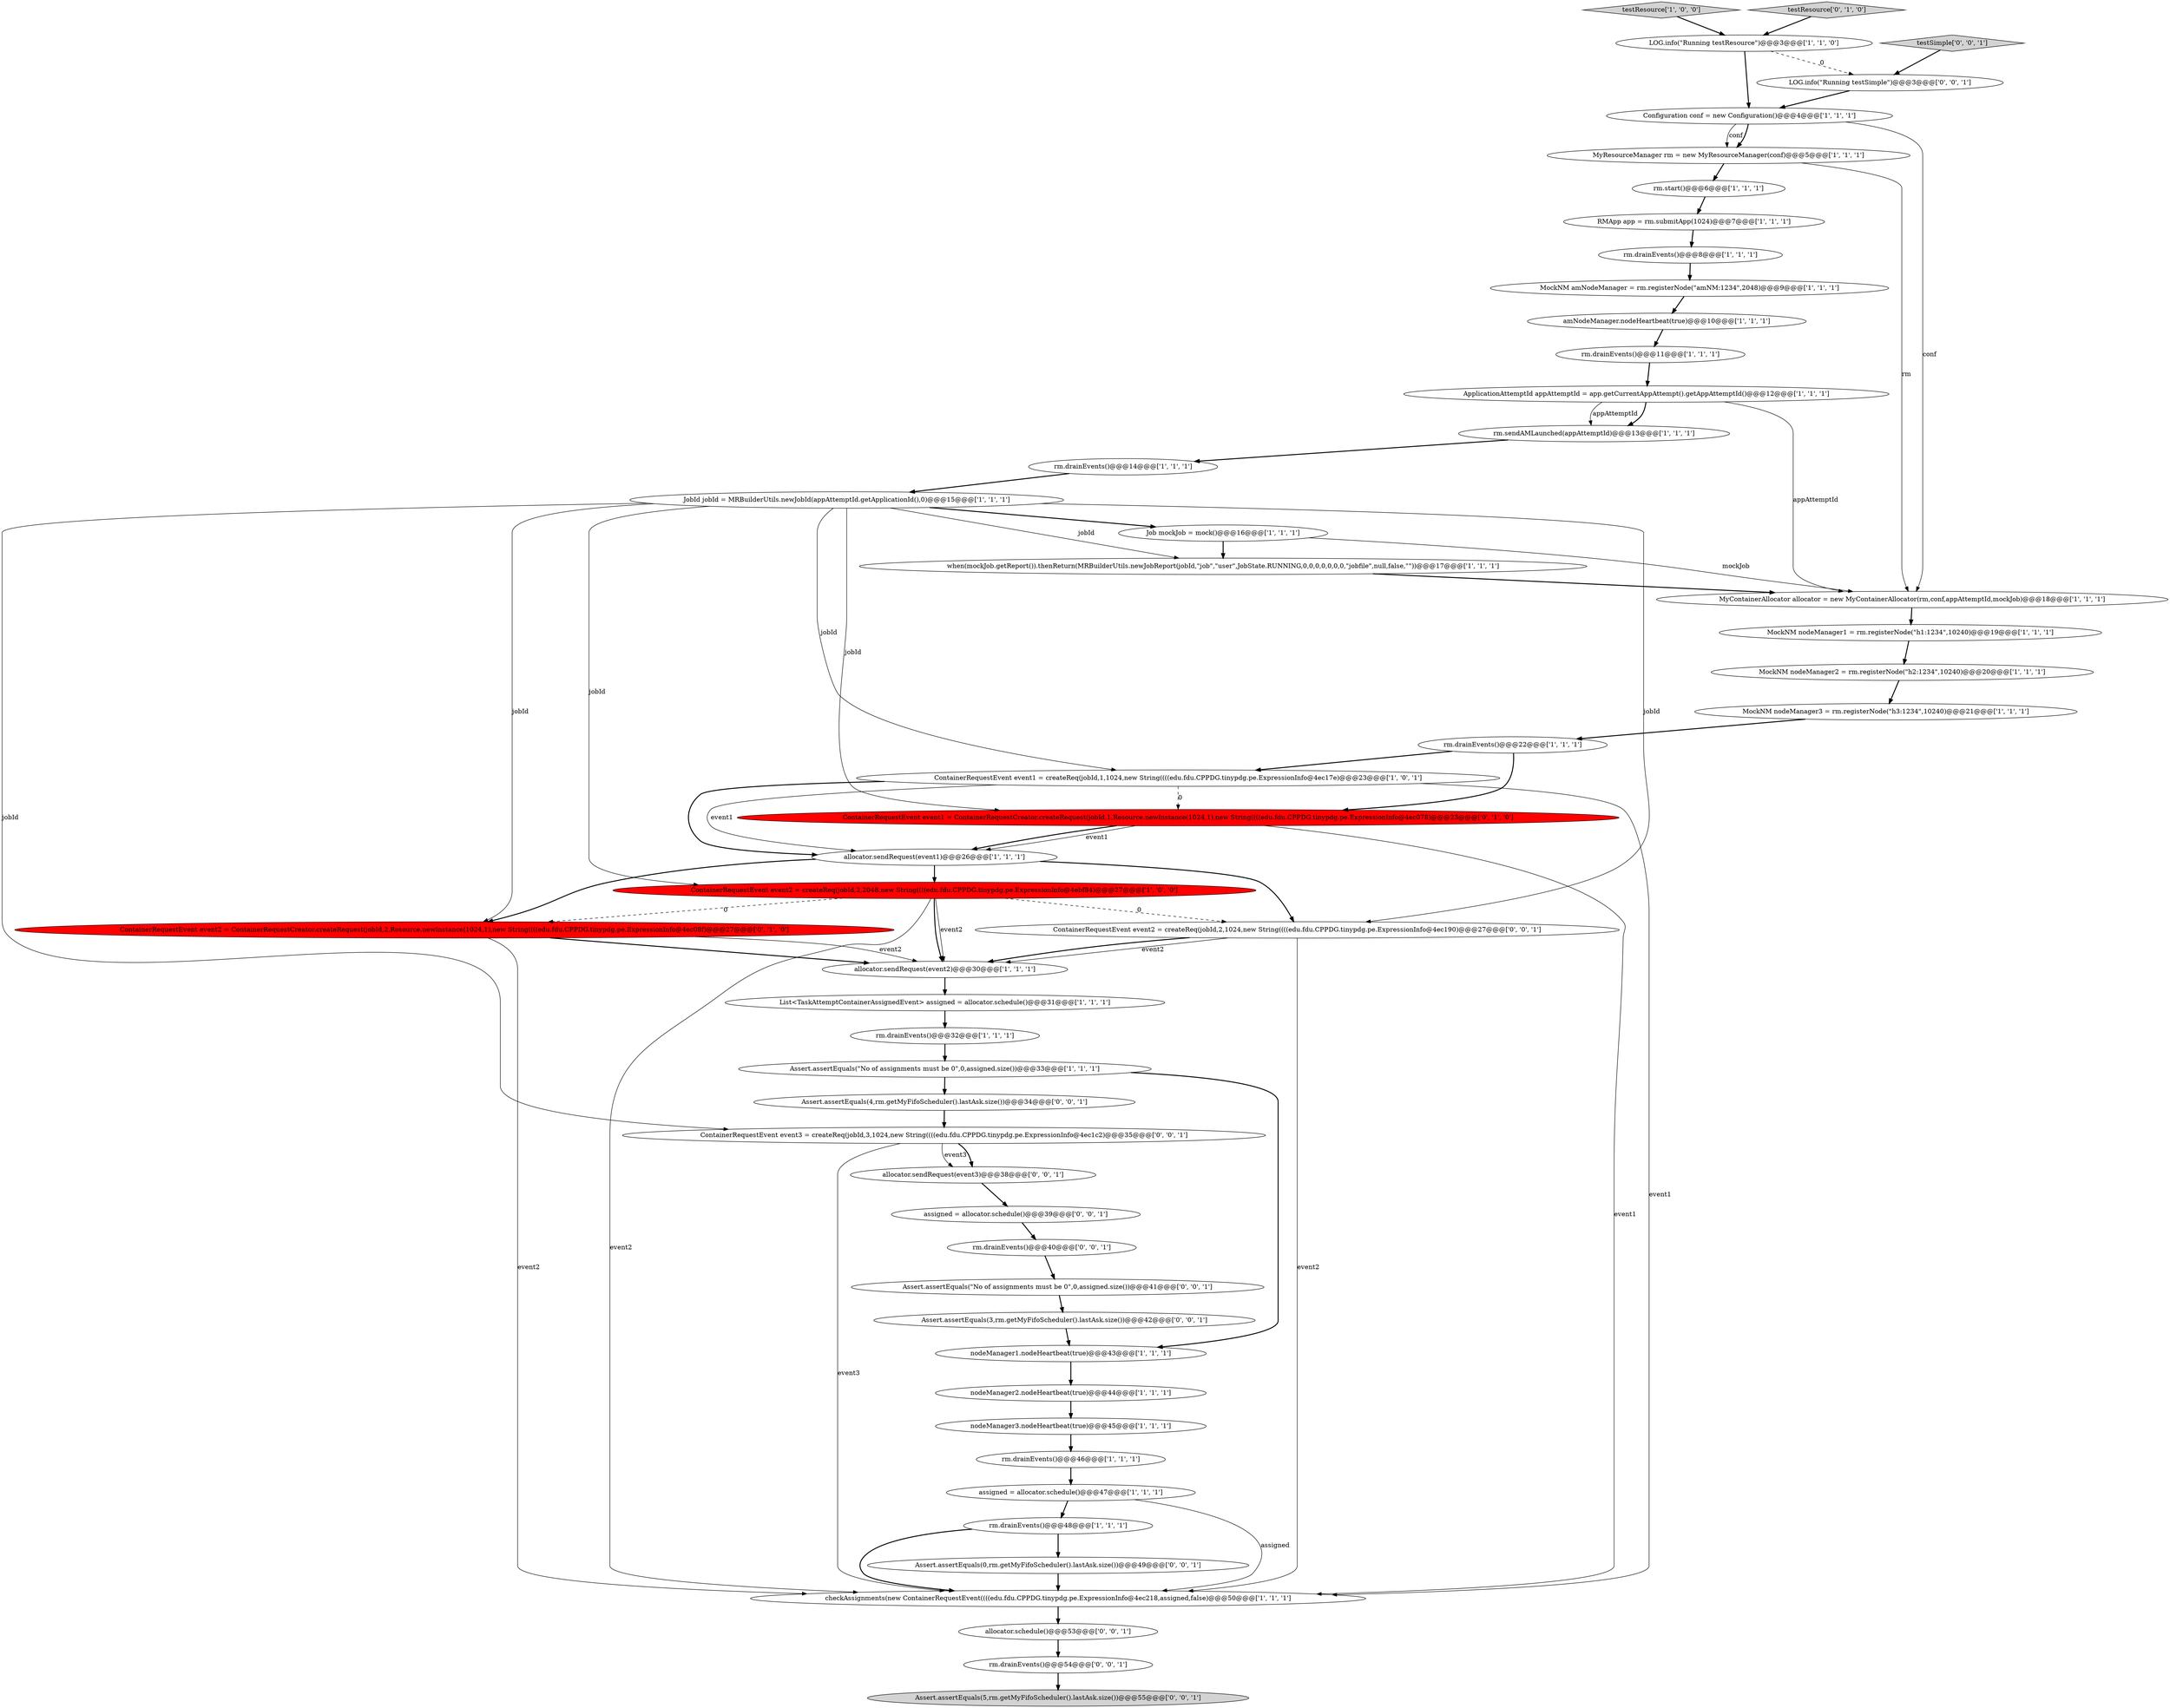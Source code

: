 digraph {
38 [style = filled, label = "Assert.assertEquals(5,rm.getMyFifoScheduler().lastAsk.size())@@@55@@@['0', '0', '1']", fillcolor = lightgray, shape = ellipse image = "AAA0AAABBB3BBB"];
13 [style = filled, label = "rm.drainEvents()@@@8@@@['1', '1', '1']", fillcolor = white, shape = ellipse image = "AAA0AAABBB1BBB"];
31 [style = filled, label = "rm.drainEvents()@@@14@@@['1', '1', '1']", fillcolor = white, shape = ellipse image = "AAA0AAABBB1BBB"];
43 [style = filled, label = "allocator.sendRequest(event3)@@@38@@@['0', '0', '1']", fillcolor = white, shape = ellipse image = "AAA0AAABBB3BBB"];
39 [style = filled, label = "ContainerRequestEvent event2 = createReq(jobId,2,1024,new String((((edu.fdu.CPPDG.tinypdg.pe.ExpressionInfo@4ec190)@@@27@@@['0', '0', '1']", fillcolor = white, shape = ellipse image = "AAA0AAABBB3BBB"];
1 [style = filled, label = "Assert.assertEquals(\"No of assignments must be 0\",0,assigned.size())@@@33@@@['1', '1', '1']", fillcolor = white, shape = ellipse image = "AAA0AAABBB1BBB"];
28 [style = filled, label = "rm.drainEvents()@@@32@@@['1', '1', '1']", fillcolor = white, shape = ellipse image = "AAA0AAABBB1BBB"];
36 [style = filled, label = "ContainerRequestEvent event2 = ContainerRequestCreator.createRequest(jobId,2,Resource.newInstance(1024,1),new String((((edu.fdu.CPPDG.tinypdg.pe.ExpressionInfo@4ec08f)@@@27@@@['0', '1', '0']", fillcolor = red, shape = ellipse image = "AAA1AAABBB2BBB"];
14 [style = filled, label = "JobId jobId = MRBuilderUtils.newJobId(appAttemptId.getApplicationId(),0)@@@15@@@['1', '1', '1']", fillcolor = white, shape = ellipse image = "AAA0AAABBB1BBB"];
12 [style = filled, label = "MockNM nodeManager1 = rm.registerNode(\"h1:1234\",10240)@@@19@@@['1', '1', '1']", fillcolor = white, shape = ellipse image = "AAA0AAABBB1BBB"];
17 [style = filled, label = "List<TaskAttemptContainerAssignedEvent> assigned = allocator.schedule()@@@31@@@['1', '1', '1']", fillcolor = white, shape = ellipse image = "AAA0AAABBB1BBB"];
22 [style = filled, label = "rm.drainEvents()@@@46@@@['1', '1', '1']", fillcolor = white, shape = ellipse image = "AAA0AAABBB1BBB"];
25 [style = filled, label = "rm.sendAMLaunched(appAttemptId)@@@13@@@['1', '1', '1']", fillcolor = white, shape = ellipse image = "AAA0AAABBB1BBB"];
9 [style = filled, label = "LOG.info(\"Running testResource\")@@@3@@@['1', '1', '0']", fillcolor = white, shape = ellipse image = "AAA0AAABBB1BBB"];
23 [style = filled, label = "ApplicationAttemptId appAttemptId = app.getCurrentAppAttempt().getAppAttemptId()@@@12@@@['1', '1', '1']", fillcolor = white, shape = ellipse image = "AAA0AAABBB1BBB"];
26 [style = filled, label = "rm.drainEvents()@@@22@@@['1', '1', '1']", fillcolor = white, shape = ellipse image = "AAA0AAABBB1BBB"];
41 [style = filled, label = "ContainerRequestEvent event3 = createReq(jobId,3,1024,new String((((edu.fdu.CPPDG.tinypdg.pe.ExpressionInfo@4ec1c2)@@@35@@@['0', '0', '1']", fillcolor = white, shape = ellipse image = "AAA0AAABBB3BBB"];
49 [style = filled, label = "rm.drainEvents()@@@54@@@['0', '0', '1']", fillcolor = white, shape = ellipse image = "AAA0AAABBB3BBB"];
34 [style = filled, label = "testResource['1', '0', '0']", fillcolor = lightgray, shape = diamond image = "AAA0AAABBB1BBB"];
7 [style = filled, label = "MyContainerAllocator allocator = new MyContainerAllocator(rm,conf,appAttemptId,mockJob)@@@18@@@['1', '1', '1']", fillcolor = white, shape = ellipse image = "AAA0AAABBB1BBB"];
11 [style = filled, label = "amNodeManager.nodeHeartbeat(true)@@@10@@@['1', '1', '1']", fillcolor = white, shape = ellipse image = "AAA0AAABBB1BBB"];
46 [style = filled, label = "allocator.schedule()@@@53@@@['0', '0', '1']", fillcolor = white, shape = ellipse image = "AAA0AAABBB3BBB"];
3 [style = filled, label = "assigned = allocator.schedule()@@@47@@@['1', '1', '1']", fillcolor = white, shape = ellipse image = "AAA0AAABBB1BBB"];
51 [style = filled, label = "testSimple['0', '0', '1']", fillcolor = lightgray, shape = diamond image = "AAA0AAABBB3BBB"];
16 [style = filled, label = "nodeManager2.nodeHeartbeat(true)@@@44@@@['1', '1', '1']", fillcolor = white, shape = ellipse image = "AAA0AAABBB1BBB"];
20 [style = filled, label = "Job mockJob = mock()@@@16@@@['1', '1', '1']", fillcolor = white, shape = ellipse image = "AAA0AAABBB1BBB"];
5 [style = filled, label = "allocator.sendRequest(event2)@@@30@@@['1', '1', '1']", fillcolor = white, shape = ellipse image = "AAA0AAABBB1BBB"];
2 [style = filled, label = "nodeManager1.nodeHeartbeat(true)@@@43@@@['1', '1', '1']", fillcolor = white, shape = ellipse image = "AAA0AAABBB1BBB"];
48 [style = filled, label = "Assert.assertEquals(0,rm.getMyFifoScheduler().lastAsk.size())@@@49@@@['0', '0', '1']", fillcolor = white, shape = ellipse image = "AAA0AAABBB3BBB"];
15 [style = filled, label = "MockNM amNodeManager = rm.registerNode(\"amNM:1234\",2048)@@@9@@@['1', '1', '1']", fillcolor = white, shape = ellipse image = "AAA0AAABBB1BBB"];
35 [style = filled, label = "ContainerRequestEvent event1 = ContainerRequestCreator.createRequest(jobId,1,Resource.newInstance(1024,1),new String((((edu.fdu.CPPDG.tinypdg.pe.ExpressionInfo@4ec078)@@@23@@@['0', '1', '0']", fillcolor = red, shape = ellipse image = "AAA1AAABBB2BBB"];
18 [style = filled, label = "rm.drainEvents()@@@11@@@['1', '1', '1']", fillcolor = white, shape = ellipse image = "AAA0AAABBB1BBB"];
19 [style = filled, label = "MockNM nodeManager3 = rm.registerNode(\"h3:1234\",10240)@@@21@@@['1', '1', '1']", fillcolor = white, shape = ellipse image = "AAA0AAABBB1BBB"];
29 [style = filled, label = "rm.start()@@@6@@@['1', '1', '1']", fillcolor = white, shape = ellipse image = "AAA0AAABBB1BBB"];
44 [style = filled, label = "assigned = allocator.schedule()@@@39@@@['0', '0', '1']", fillcolor = white, shape = ellipse image = "AAA0AAABBB3BBB"];
10 [style = filled, label = "Configuration conf = new Configuration()@@@4@@@['1', '1', '1']", fillcolor = white, shape = ellipse image = "AAA0AAABBB1BBB"];
33 [style = filled, label = "MockNM nodeManager2 = rm.registerNode(\"h2:1234\",10240)@@@20@@@['1', '1', '1']", fillcolor = white, shape = ellipse image = "AAA0AAABBB1BBB"];
24 [style = filled, label = "ContainerRequestEvent event1 = createReq(jobId,1,1024,new String((((edu.fdu.CPPDG.tinypdg.pe.ExpressionInfo@4ec17e)@@@23@@@['1', '0', '1']", fillcolor = white, shape = ellipse image = "AAA0AAABBB1BBB"];
6 [style = filled, label = "when(mockJob.getReport()).thenReturn(MRBuilderUtils.newJobReport(jobId,\"job\",\"user\",JobState.RUNNING,0,0,0,0,0,0,0,\"jobfile\",null,false,\"\"))@@@17@@@['1', '1', '1']", fillcolor = white, shape = ellipse image = "AAA0AAABBB1BBB"];
30 [style = filled, label = "rm.drainEvents()@@@48@@@['1', '1', '1']", fillcolor = white, shape = ellipse image = "AAA0AAABBB1BBB"];
42 [style = filled, label = "Assert.assertEquals(4,rm.getMyFifoScheduler().lastAsk.size())@@@34@@@['0', '0', '1']", fillcolor = white, shape = ellipse image = "AAA0AAABBB3BBB"];
47 [style = filled, label = "rm.drainEvents()@@@40@@@['0', '0', '1']", fillcolor = white, shape = ellipse image = "AAA0AAABBB3BBB"];
32 [style = filled, label = "ContainerRequestEvent event2 = createReq(jobId,2,2048,new String((((edu.fdu.CPPDG.tinypdg.pe.ExpressionInfo@4ebf84)@@@27@@@['1', '0', '0']", fillcolor = red, shape = ellipse image = "AAA1AAABBB1BBB"];
37 [style = filled, label = "testResource['0', '1', '0']", fillcolor = lightgray, shape = diamond image = "AAA0AAABBB2BBB"];
50 [style = filled, label = "Assert.assertEquals(3,rm.getMyFifoScheduler().lastAsk.size())@@@42@@@['0', '0', '1']", fillcolor = white, shape = ellipse image = "AAA0AAABBB3BBB"];
4 [style = filled, label = "MyResourceManager rm = new MyResourceManager(conf)@@@5@@@['1', '1', '1']", fillcolor = white, shape = ellipse image = "AAA0AAABBB1BBB"];
8 [style = filled, label = "allocator.sendRequest(event1)@@@26@@@['1', '1', '1']", fillcolor = white, shape = ellipse image = "AAA0AAABBB1BBB"];
40 [style = filled, label = "LOG.info(\"Running testSimple\")@@@3@@@['0', '0', '1']", fillcolor = white, shape = ellipse image = "AAA0AAABBB3BBB"];
0 [style = filled, label = "checkAssignments(new ContainerRequestEvent((((edu.fdu.CPPDG.tinypdg.pe.ExpressionInfo@4ec218,assigned,false)@@@50@@@['1', '1', '1']", fillcolor = white, shape = ellipse image = "AAA0AAABBB1BBB"];
45 [style = filled, label = "Assert.assertEquals(\"No of assignments must be 0\",0,assigned.size())@@@41@@@['0', '0', '1']", fillcolor = white, shape = ellipse image = "AAA0AAABBB3BBB"];
27 [style = filled, label = "RMApp app = rm.submitApp(1024)@@@7@@@['1', '1', '1']", fillcolor = white, shape = ellipse image = "AAA0AAABBB1BBB"];
21 [style = filled, label = "nodeManager3.nodeHeartbeat(true)@@@45@@@['1', '1', '1']", fillcolor = white, shape = ellipse image = "AAA0AAABBB1BBB"];
27->13 [style = bold, label=""];
14->24 [style = solid, label="jobId"];
42->41 [style = bold, label=""];
36->0 [style = solid, label="event2"];
34->9 [style = bold, label=""];
0->46 [style = bold, label=""];
23->7 [style = solid, label="appAttemptId"];
50->2 [style = bold, label=""];
9->10 [style = bold, label=""];
39->5 [style = solid, label="event2"];
32->5 [style = solid, label="event2"];
37->9 [style = bold, label=""];
25->31 [style = bold, label=""];
8->36 [style = bold, label=""];
4->7 [style = solid, label="rm"];
15->11 [style = bold, label=""];
32->36 [style = dashed, label="0"];
26->35 [style = bold, label=""];
35->8 [style = bold, label=""];
14->35 [style = solid, label="jobId"];
8->39 [style = bold, label=""];
3->30 [style = bold, label=""];
43->44 [style = bold, label=""];
44->47 [style = bold, label=""];
14->32 [style = solid, label="jobId"];
14->20 [style = bold, label=""];
2->16 [style = bold, label=""];
31->14 [style = bold, label=""];
35->8 [style = solid, label="event1"];
23->25 [style = bold, label=""];
36->5 [style = solid, label="event2"];
1->42 [style = bold, label=""];
49->38 [style = bold, label=""];
26->24 [style = bold, label=""];
5->17 [style = bold, label=""];
11->18 [style = bold, label=""];
29->27 [style = bold, label=""];
21->22 [style = bold, label=""];
19->26 [style = bold, label=""];
14->6 [style = solid, label="jobId"];
12->33 [style = bold, label=""];
41->43 [style = solid, label="event3"];
24->0 [style = solid, label="event1"];
13->15 [style = bold, label=""];
24->8 [style = bold, label=""];
6->7 [style = bold, label=""];
41->43 [style = bold, label=""];
41->0 [style = solid, label="event3"];
18->23 [style = bold, label=""];
39->5 [style = bold, label=""];
14->39 [style = solid, label="jobId"];
4->29 [style = bold, label=""];
51->40 [style = bold, label=""];
32->39 [style = dashed, label="0"];
14->41 [style = solid, label="jobId"];
36->5 [style = bold, label=""];
1->2 [style = bold, label=""];
30->0 [style = bold, label=""];
47->45 [style = bold, label=""];
33->19 [style = bold, label=""];
14->36 [style = solid, label="jobId"];
23->25 [style = solid, label="appAttemptId"];
40->10 [style = bold, label=""];
32->5 [style = bold, label=""];
8->32 [style = bold, label=""];
10->4 [style = solid, label="conf"];
7->12 [style = bold, label=""];
46->49 [style = bold, label=""];
28->1 [style = bold, label=""];
20->6 [style = bold, label=""];
32->0 [style = solid, label="event2"];
24->8 [style = solid, label="event1"];
48->0 [style = bold, label=""];
22->3 [style = bold, label=""];
17->28 [style = bold, label=""];
9->40 [style = dashed, label="0"];
39->0 [style = solid, label="event2"];
45->50 [style = bold, label=""];
16->21 [style = bold, label=""];
35->0 [style = solid, label="event1"];
24->35 [style = dashed, label="0"];
10->7 [style = solid, label="conf"];
20->7 [style = solid, label="mockJob"];
10->4 [style = bold, label=""];
30->48 [style = bold, label=""];
3->0 [style = solid, label="assigned"];
}
